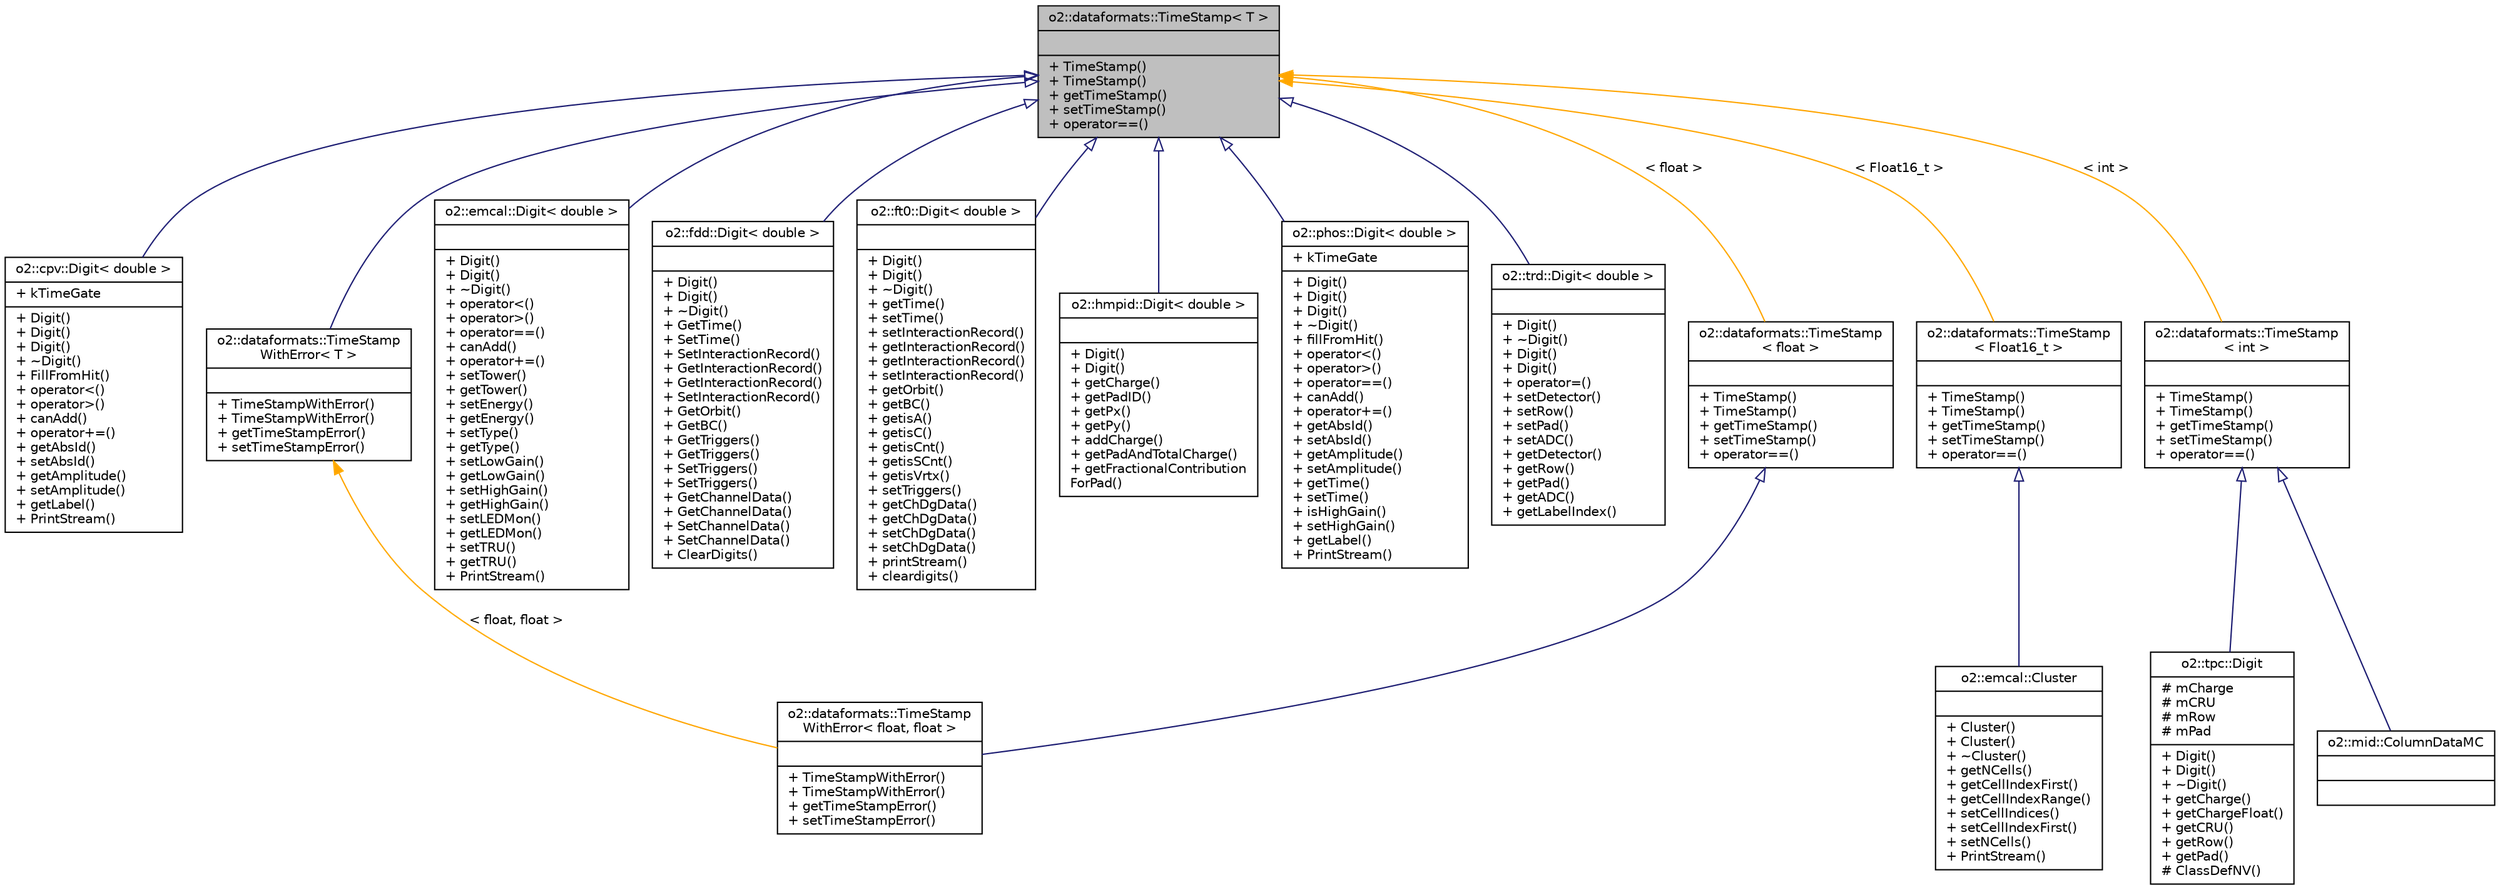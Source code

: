 digraph "o2::dataformats::TimeStamp&lt; T &gt;"
{
 // INTERACTIVE_SVG=YES
  bgcolor="transparent";
  edge [fontname="Helvetica",fontsize="10",labelfontname="Helvetica",labelfontsize="10"];
  node [fontname="Helvetica",fontsize="10",shape=record];
  Node0 [label="{o2::dataformats::TimeStamp\< T \>\n||+ TimeStamp()\l+ TimeStamp()\l+ getTimeStamp()\l+ setTimeStamp()\l+ operator==()\l}",height=0.2,width=0.4,color="black", fillcolor="grey75", style="filled", fontcolor="black"];
  Node0 -> Node1 [dir="back",color="midnightblue",fontsize="10",style="solid",arrowtail="onormal",fontname="Helvetica"];
  Node1 [label="{o2::cpv::Digit\< double \>\n|+ kTimeGate\l|+ Digit()\l+ Digit()\l+ Digit()\l+ ~Digit()\l+ FillFromHit()\l+ operator\<()\l+ operator\>()\l+ canAdd()\l+ operator+=()\l+ getAbsId()\l+ setAbsId()\l+ getAmplitude()\l+ setAmplitude()\l+ getLabel()\l+ PrintStream()\l}",height=0.2,width=0.4,color="black",URL="$d2/dab/classo2_1_1cpv_1_1Digit.html"];
  Node0 -> Node2 [dir="back",color="midnightblue",fontsize="10",style="solid",arrowtail="onormal",fontname="Helvetica"];
  Node2 [label="{o2::dataformats::TimeStamp\lWithError\< T \>\n||+ TimeStampWithError()\l+ TimeStampWithError()\l+ getTimeStampError()\l+ setTimeStampError()\l}",height=0.2,width=0.4,color="black",URL="$d3/dbf/classo2_1_1dataformats_1_1TimeStampWithError.html"];
  Node2 -> Node3 [dir="back",color="orange",fontsize="10",style="solid",label=" \< float, float \>" ,fontname="Helvetica"];
  Node3 [label="{o2::dataformats::TimeStamp\lWithError\< float, float \>\n||+ TimeStampWithError()\l+ TimeStampWithError()\l+ getTimeStampError()\l+ setTimeStampError()\l}",height=0.2,width=0.4,color="black",URL="$d3/dbf/classo2_1_1dataformats_1_1TimeStampWithError.html"];
  Node0 -> Node4 [dir="back",color="midnightblue",fontsize="10",style="solid",arrowtail="onormal",fontname="Helvetica"];
  Node4 [label="{o2::emcal::Digit\< double \>\n||+ Digit()\l+ Digit()\l+ ~Digit()\l+ operator\<()\l+ operator\>()\l+ operator==()\l+ canAdd()\l+ operator+=()\l+ setTower()\l+ getTower()\l+ setEnergy()\l+ getEnergy()\l+ setType()\l+ getType()\l+ setLowGain()\l+ getLowGain()\l+ setHighGain()\l+ getHighGain()\l+ setLEDMon()\l+ getLEDMon()\l+ setTRU()\l+ getTRU()\l+ PrintStream()\l}",height=0.2,width=0.4,color="black",URL="$df/d39/classo2_1_1emcal_1_1Digit.html",tooltip="EMCAL digit implementation. "];
  Node0 -> Node5 [dir="back",color="midnightblue",fontsize="10",style="solid",arrowtail="onormal",fontname="Helvetica"];
  Node5 [label="{o2::fdd::Digit\< double \>\n||+ Digit()\l+ Digit()\l+ ~Digit()\l+ GetTime()\l+ SetTime()\l+ SetInteractionRecord()\l+ GetInteractionRecord()\l+ GetInteractionRecord()\l+ SetInteractionRecord()\l+ GetOrbit()\l+ GetBC()\l+ GetTriggers()\l+ GetTriggers()\l+ SetTriggers()\l+ SetTriggers()\l+ GetChannelData()\l+ GetChannelData()\l+ SetChannelData()\l+ SetChannelData()\l+ ClearDigits()\l}",height=0.2,width=0.4,color="black",URL="$d5/dbd/classo2_1_1fdd_1_1Digit.html"];
  Node0 -> Node6 [dir="back",color="midnightblue",fontsize="10",style="solid",arrowtail="onormal",fontname="Helvetica"];
  Node6 [label="{o2::ft0::Digit\< double \>\n||+ Digit()\l+ Digit()\l+ ~Digit()\l+ getTime()\l+ setTime()\l+ setInteractionRecord()\l+ getInteractionRecord()\l+ getInteractionRecord()\l+ setInteractionRecord()\l+ getOrbit()\l+ getBC()\l+ getisA()\l+ getisC()\l+ getisCnt()\l+ getisSCnt()\l+ getisVrtx()\l+ setTriggers()\l+ getChDgData()\l+ getChDgData()\l+ setChDgData()\l+ setChDgData()\l+ printStream()\l+ cleardigits()\l}",height=0.2,width=0.4,color="black",URL="$d8/d2a/classo2_1_1ft0_1_1Digit.html",tooltip="FIT digit implementation. "];
  Node0 -> Node7 [dir="back",color="midnightblue",fontsize="10",style="solid",arrowtail="onormal",fontname="Helvetica"];
  Node7 [label="{o2::hmpid::Digit\< double \>\n||+ Digit()\l+ Digit()\l+ getCharge()\l+ getPadID()\l+ getPx()\l+ getPy()\l+ addCharge()\l+ getPadAndTotalCharge()\l+ getFractionalContribution\lForPad()\l}",height=0.2,width=0.4,color="black",URL="$d3/d03/classo2_1_1hmpid_1_1Digit.html",tooltip="HMPID digit implementation. "];
  Node0 -> Node8 [dir="back",color="midnightblue",fontsize="10",style="solid",arrowtail="onormal",fontname="Helvetica"];
  Node8 [label="{o2::phos::Digit\< double \>\n|+ kTimeGate\l|+ Digit()\l+ Digit()\l+ Digit()\l+ ~Digit()\l+ fillFromHit()\l+ operator\<()\l+ operator\>()\l+ operator==()\l+ canAdd()\l+ operator+=()\l+ getAbsId()\l+ setAbsId()\l+ getAmplitude()\l+ setAmplitude()\l+ getTime()\l+ setTime()\l+ isHighGain()\l+ setHighGain()\l+ getLabel()\l+ PrintStream()\l}",height=0.2,width=0.4,color="black",URL="$df/dbc/classo2_1_1phos_1_1Digit.html"];
  Node0 -> Node9 [dir="back",color="midnightblue",fontsize="10",style="solid",arrowtail="onormal",fontname="Helvetica"];
  Node9 [label="{o2::trd::Digit\< double \>\n||+ Digit()\l+ ~Digit()\l+ Digit()\l+ Digit()\l+ operator=()\l+ setDetector()\l+ setRow()\l+ setPad()\l+ setADC()\l+ getDetector()\l+ getRow()\l+ getPad()\l+ getADC()\l+ getLabelIndex()\l}",height=0.2,width=0.4,color="black",URL="$d7/d48/classo2_1_1trd_1_1Digit.html"];
  Node0 -> Node10 [dir="back",color="orange",fontsize="10",style="solid",label=" \< Float16_t \>" ,fontname="Helvetica"];
  Node10 [label="{o2::dataformats::TimeStamp\l\< Float16_t \>\n||+ TimeStamp()\l+ TimeStamp()\l+ getTimeStamp()\l+ setTimeStamp()\l+ operator==()\l}",height=0.2,width=0.4,color="black",URL="$d0/d94/classo2_1_1dataformats_1_1TimeStamp.html"];
  Node10 -> Node11 [dir="back",color="midnightblue",fontsize="10",style="solid",arrowtail="onormal",fontname="Helvetica"];
  Node11 [label="{o2::emcal::Cluster\n||+ Cluster()\l+ Cluster()\l+ ~Cluster()\l+ getNCells()\l+ getCellIndexFirst()\l+ getCellIndexRange()\l+ setCellIndices()\l+ setCellIndexFirst()\l+ setNCells()\l+ PrintStream()\l}",height=0.2,width=0.4,color="black",URL="$d9/d70/classo2_1_1emcal_1_1Cluster.html",tooltip="EMCAL Cluster. "];
  Node0 -> Node12 [dir="back",color="orange",fontsize="10",style="solid",label=" \< float \>" ,fontname="Helvetica"];
  Node12 [label="{o2::dataformats::TimeStamp\l\< float \>\n||+ TimeStamp()\l+ TimeStamp()\l+ getTimeStamp()\l+ setTimeStamp()\l+ operator==()\l}",height=0.2,width=0.4,color="black",URL="$d0/d94/classo2_1_1dataformats_1_1TimeStamp.html"];
  Node12 -> Node3 [dir="back",color="midnightblue",fontsize="10",style="solid",arrowtail="onormal",fontname="Helvetica"];
  Node0 -> Node13 [dir="back",color="orange",fontsize="10",style="solid",label=" \< int \>" ,fontname="Helvetica"];
  Node13 [label="{o2::dataformats::TimeStamp\l\< int \>\n||+ TimeStamp()\l+ TimeStamp()\l+ getTimeStamp()\l+ setTimeStamp()\l+ operator==()\l}",height=0.2,width=0.4,color="black",URL="$d0/d94/classo2_1_1dataformats_1_1TimeStamp.html"];
  Node13 -> Node14 [dir="back",color="midnightblue",fontsize="10",style="solid",arrowtail="onormal",fontname="Helvetica"];
  Node14 [label="{o2::mid::ColumnDataMC\n||}",height=0.2,width=0.4,color="black",URL="$d8/d17/classo2_1_1mid_1_1ColumnDataMC.html",tooltip="Column data structure for MID simulations. "];
  Node13 -> Node15 [dir="back",color="midnightblue",fontsize="10",style="solid",arrowtail="onormal",fontname="Helvetica"];
  Node15 [label="{o2::tpc::Digit\n|# mCharge\l# mCRU\l# mRow\l# mPad\l|+ Digit()\l+ Digit()\l+ ~Digit()\l+ getCharge()\l+ getChargeFloat()\l+ getCRU()\l+ getRow()\l+ getPad()\l# ClassDefNV()\l}",height=0.2,width=0.4,color="black",URL="$d1/d46/classo2_1_1tpc_1_1Digit.html"];
}
